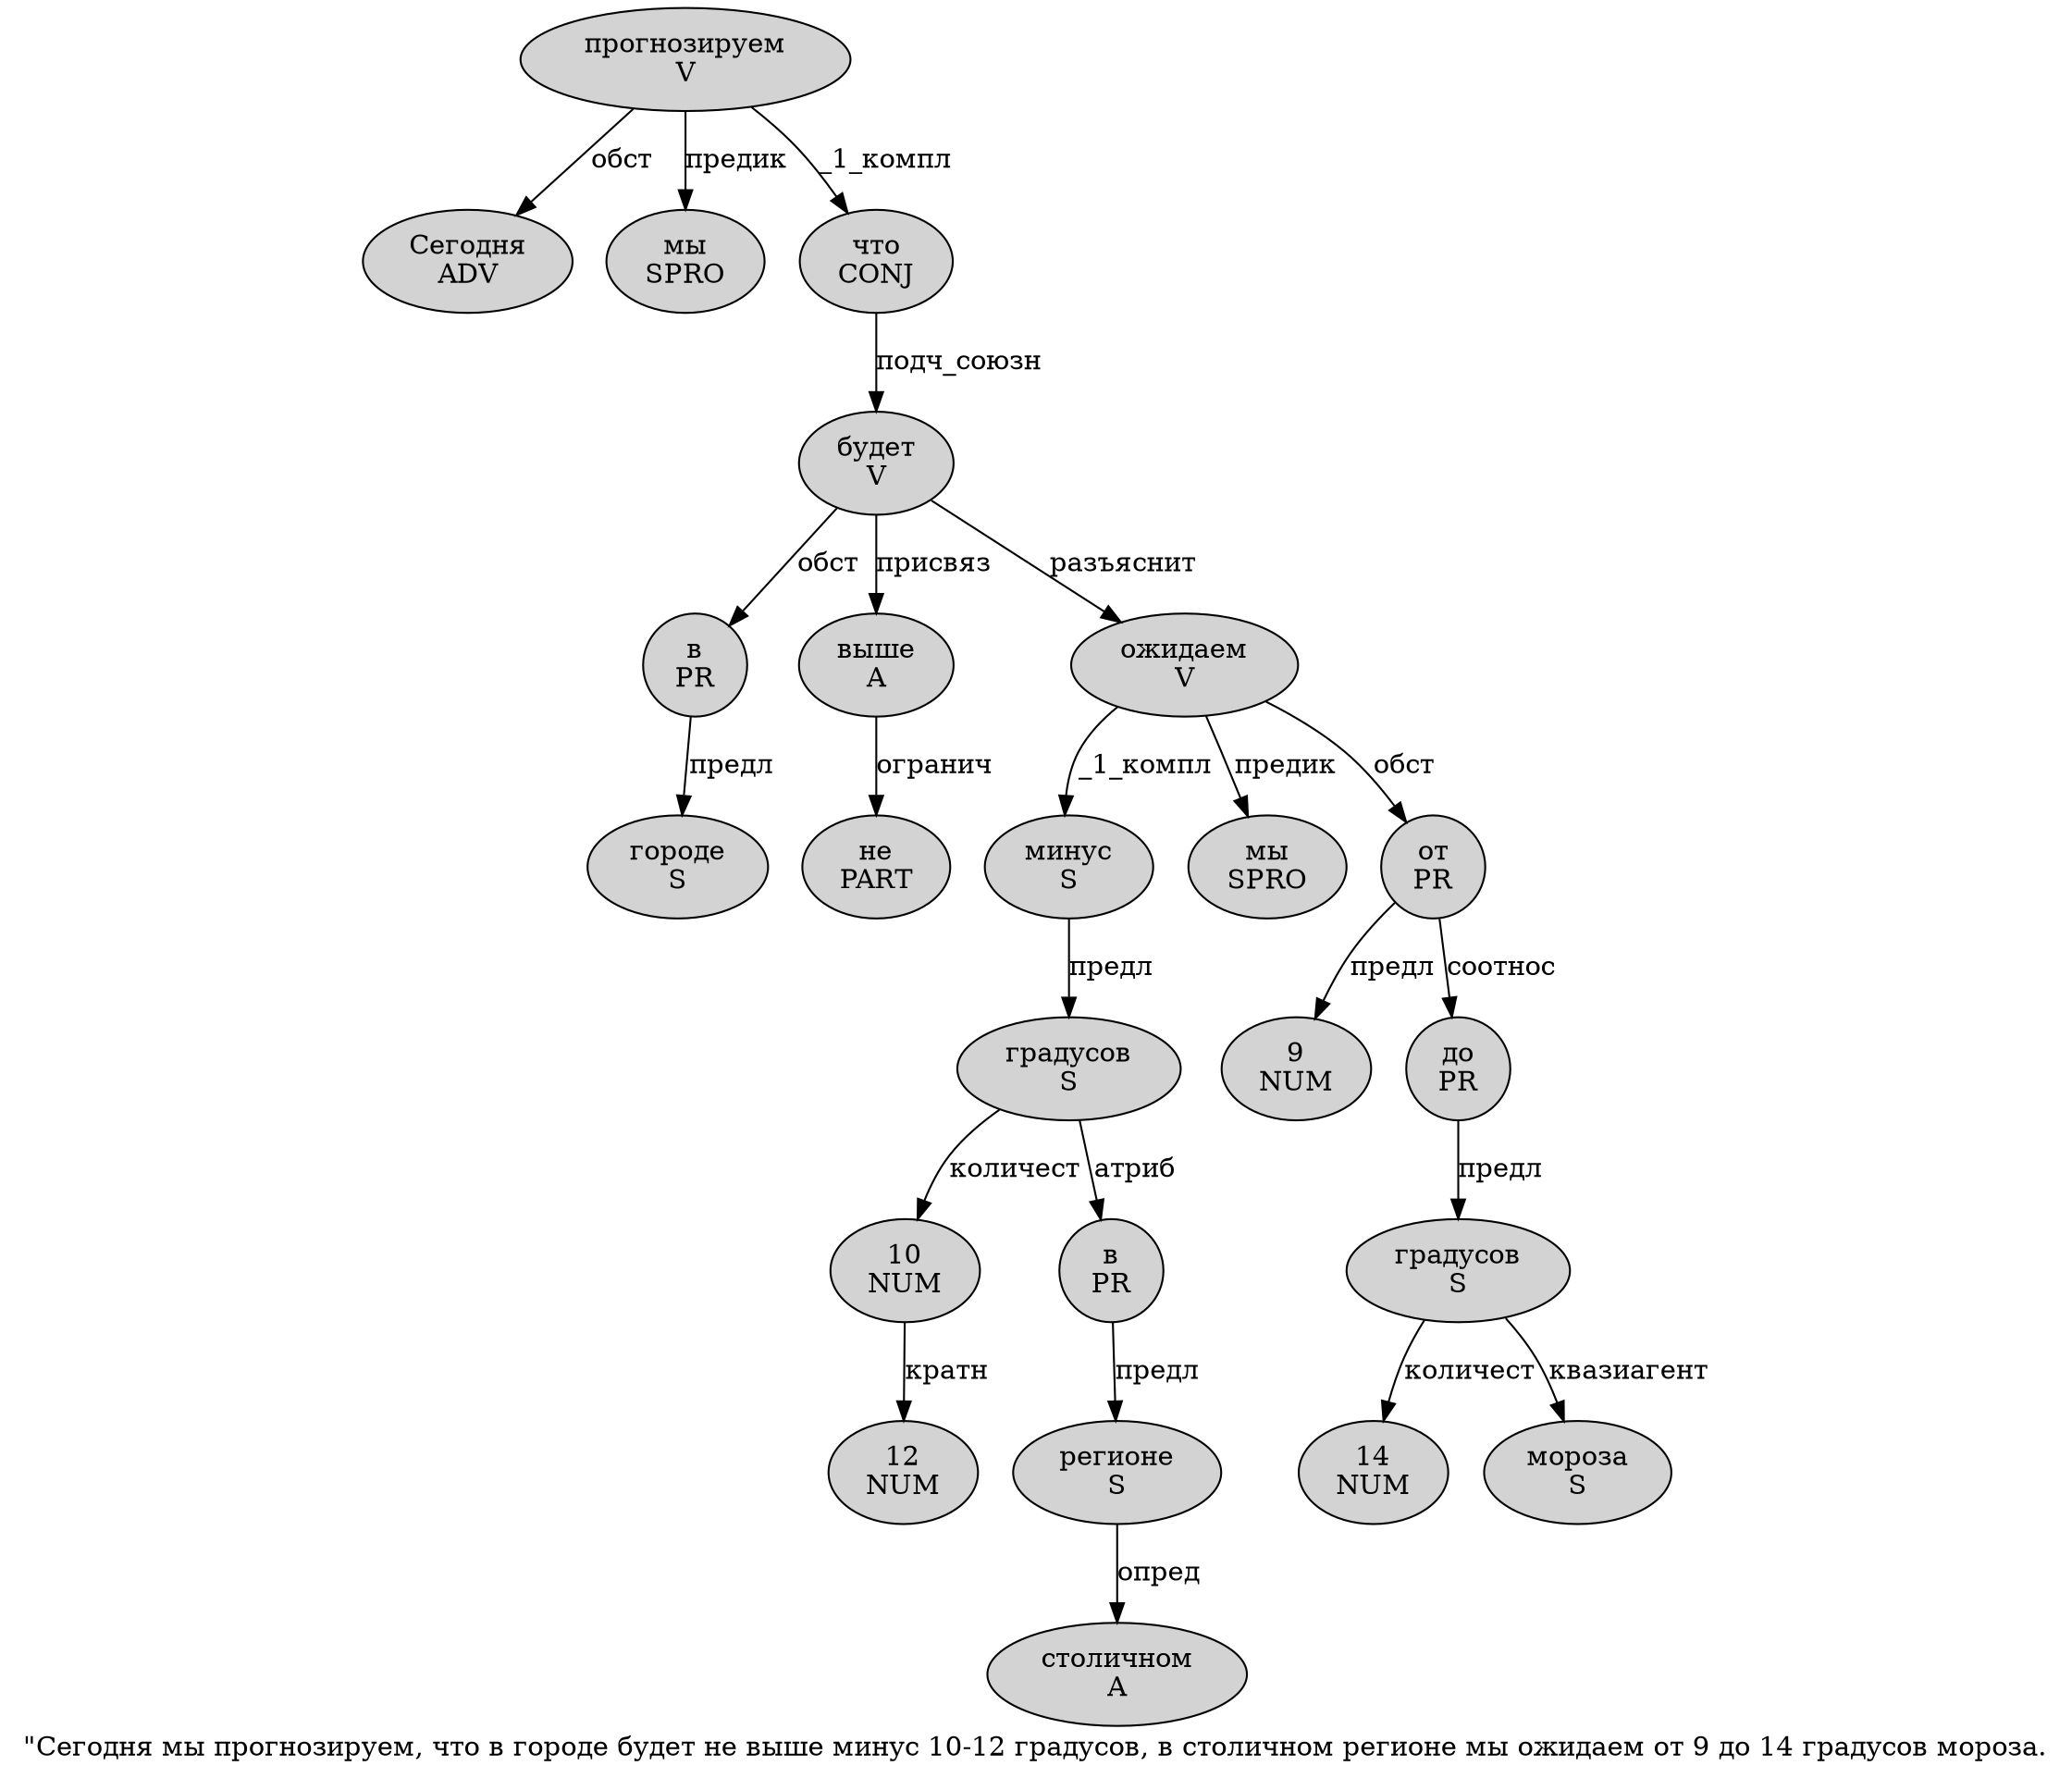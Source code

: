 digraph SENTENCE_389 {
	graph [label="\"Сегодня мы прогнозируем, что в городе будет не выше минус 10-12 градусов, в столичном регионе мы ожидаем от 9 до 14 градусов мороза."]
	node [style=filled]
		1 [label="Сегодня
ADV" color="" fillcolor=lightgray penwidth=1 shape=ellipse]
		2 [label="мы
SPRO" color="" fillcolor=lightgray penwidth=1 shape=ellipse]
		3 [label="прогнозируем
V" color="" fillcolor=lightgray penwidth=1 shape=ellipse]
		5 [label="что
CONJ" color="" fillcolor=lightgray penwidth=1 shape=ellipse]
		6 [label="в
PR" color="" fillcolor=lightgray penwidth=1 shape=ellipse]
		7 [label="городе
S" color="" fillcolor=lightgray penwidth=1 shape=ellipse]
		8 [label="будет
V" color="" fillcolor=lightgray penwidth=1 shape=ellipse]
		9 [label="не
PART" color="" fillcolor=lightgray penwidth=1 shape=ellipse]
		10 [label="выше
A" color="" fillcolor=lightgray penwidth=1 shape=ellipse]
		11 [label="минус
S" color="" fillcolor=lightgray penwidth=1 shape=ellipse]
		12 [label="10
NUM" color="" fillcolor=lightgray penwidth=1 shape=ellipse]
		14 [label="12
NUM" color="" fillcolor=lightgray penwidth=1 shape=ellipse]
		15 [label="градусов
S" color="" fillcolor=lightgray penwidth=1 shape=ellipse]
		17 [label="в
PR" color="" fillcolor=lightgray penwidth=1 shape=ellipse]
		18 [label="столичном
A" color="" fillcolor=lightgray penwidth=1 shape=ellipse]
		19 [label="регионе
S" color="" fillcolor=lightgray penwidth=1 shape=ellipse]
		20 [label="мы
SPRO" color="" fillcolor=lightgray penwidth=1 shape=ellipse]
		21 [label="ожидаем
V" color="" fillcolor=lightgray penwidth=1 shape=ellipse]
		22 [label="от
PR" color="" fillcolor=lightgray penwidth=1 shape=ellipse]
		23 [label="9
NUM" color="" fillcolor=lightgray penwidth=1 shape=ellipse]
		24 [label="до
PR" color="" fillcolor=lightgray penwidth=1 shape=ellipse]
		25 [label="14
NUM" color="" fillcolor=lightgray penwidth=1 shape=ellipse]
		26 [label="градусов
S" color="" fillcolor=lightgray penwidth=1 shape=ellipse]
		27 [label="мороза
S" color="" fillcolor=lightgray penwidth=1 shape=ellipse]
			12 -> 14 [label="кратн"]
			8 -> 6 [label="обст"]
			8 -> 10 [label="присвяз"]
			8 -> 21 [label="разъяснит"]
			3 -> 1 [label="обст"]
			3 -> 2 [label="предик"]
			3 -> 5 [label="_1_компл"]
			17 -> 19 [label="предл"]
			5 -> 8 [label="подч_союзн"]
			26 -> 25 [label="количест"]
			26 -> 27 [label="квазиагент"]
			19 -> 18 [label="опред"]
			15 -> 12 [label="количест"]
			15 -> 17 [label="атриб"]
			10 -> 9 [label="огранич"]
			24 -> 26 [label="предл"]
			11 -> 15 [label="предл"]
			6 -> 7 [label="предл"]
			22 -> 23 [label="предл"]
			22 -> 24 [label="соотнос"]
			21 -> 11 [label="_1_компл"]
			21 -> 20 [label="предик"]
			21 -> 22 [label="обст"]
}
